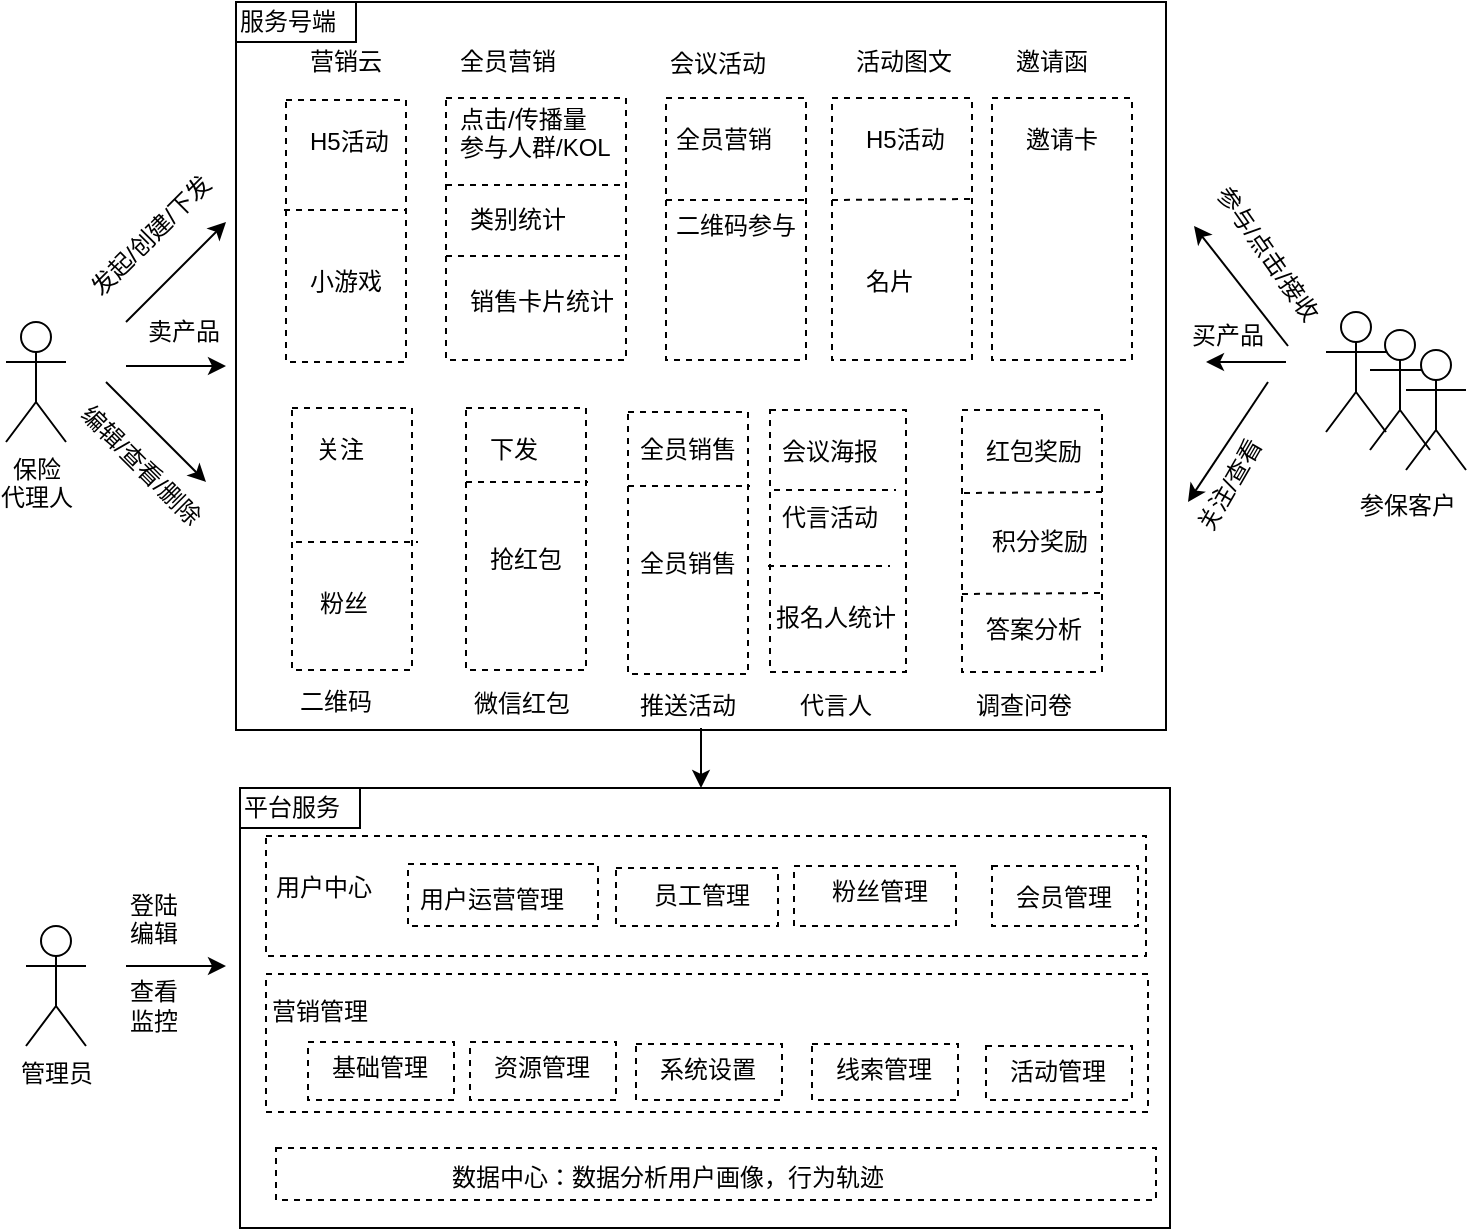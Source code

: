 <mxfile version="10.9.7" type="github"><diagram id="Phf_W5QGnm2jn7IWEHuX" name="Page-1"><mxGraphModel dx="868" dy="401" grid="1" gridSize="10" guides="1" tooltips="1" connect="1" arrows="1" fold="1" page="1" pageScale="1" pageWidth="827" pageHeight="1169" math="0" shadow="0"><root><mxCell id="0"/><mxCell id="1" parent="0"/><mxCell id="yISy82e1ea1U9G-WtlEd-137" value="" style="rounded=0;whiteSpace=wrap;html=1;fillColor=#ffffff;fontColor=#EA6B66;" vertex="1" parent="1"><mxGeometry x="127" y="453" width="465" height="220" as="geometry"/></mxCell><mxCell id="yISy82e1ea1U9G-WtlEd-131" value="" style="rounded=0;whiteSpace=wrap;html=1;strokeColor=#000000;fillColor=#ffffff;fontColor=#000000;dashed=1;" vertex="1" parent="1"><mxGeometry x="140" y="546" width="441" height="69" as="geometry"/></mxCell><mxCell id="yISy82e1ea1U9G-WtlEd-129" value="" style="rounded=0;whiteSpace=wrap;html=1;strokeColor=#000000;fillColor=#ffffff;fontColor=#000000;dashed=1;" vertex="1" parent="1"><mxGeometry x="140" y="477" width="440" height="60" as="geometry"/></mxCell><mxCell id="yISy82e1ea1U9G-WtlEd-102" value="" style="shape=umlActor;verticalLabelPosition=bottom;labelBackgroundColor=#ffffff;verticalAlign=top;html=1;outlineConnect=0;" vertex="1" parent="1"><mxGeometry x="692" y="224" width="30" height="60" as="geometry"/></mxCell><mxCell id="yISy82e1ea1U9G-WtlEd-89" value="" style="rounded=0;whiteSpace=wrap;html=1;fillColor=#ffffff;fontColor=#EA6B66;" vertex="1" parent="1"><mxGeometry x="125" y="60" width="465" height="364" as="geometry"/></mxCell><mxCell id="yISy82e1ea1U9G-WtlEd-32" value="" style="rounded=0;whiteSpace=wrap;html=1;dashed=1;fillColor=#ffffff;" vertex="1" parent="1"><mxGeometry x="423" y="108" width="70" height="131" as="geometry"/></mxCell><mxCell id="yISy82e1ea1U9G-WtlEd-29" value="" style="rounded=0;whiteSpace=wrap;html=1;dashed=1;fillColor=#ffffff;" vertex="1" parent="1"><mxGeometry x="230" y="108" width="90" height="131" as="geometry"/></mxCell><mxCell id="yISy82e1ea1U9G-WtlEd-26" value="" style="rounded=0;whiteSpace=wrap;html=1;dashed=1;fillColor=#ffffff;" vertex="1" parent="1"><mxGeometry x="150" y="109" width="60" height="131" as="geometry"/></mxCell><mxCell id="yISy82e1ea1U9G-WtlEd-1" value="保险&lt;br&gt;代理人" style="shape=umlActor;verticalLabelPosition=bottom;labelBackgroundColor=#ffffff;verticalAlign=top;html=1;outlineConnect=0;" vertex="1" parent="1"><mxGeometry x="10" y="220" width="30" height="60" as="geometry"/></mxCell><mxCell id="yISy82e1ea1U9G-WtlEd-2" value="" style="shape=umlActor;verticalLabelPosition=bottom;labelBackgroundColor=#ffffff;verticalAlign=top;html=1;outlineConnect=0;" vertex="1" parent="1"><mxGeometry x="670" y="215" width="30" height="60" as="geometry"/></mxCell><mxCell id="yISy82e1ea1U9G-WtlEd-4" value="营销云" style="text;html=1;resizable=0;points=[];autosize=1;align=left;verticalAlign=top;spacingTop=-4;" vertex="1" parent="1"><mxGeometry x="160" y="80" width="50" height="20" as="geometry"/></mxCell><mxCell id="yISy82e1ea1U9G-WtlEd-5" value="H5活动" style="text;html=1;resizable=0;points=[];autosize=1;align=left;verticalAlign=top;spacingTop=-4;" vertex="1" parent="1"><mxGeometry x="160" y="120" width="50" height="20" as="geometry"/></mxCell><mxCell id="yISy82e1ea1U9G-WtlEd-6" value="小游戏&lt;br&gt;" style="text;html=1;resizable=0;points=[];autosize=1;align=left;verticalAlign=top;spacingTop=-4;" vertex="1" parent="1"><mxGeometry x="160" y="190" width="50" height="20" as="geometry"/></mxCell><mxCell id="yISy82e1ea1U9G-WtlEd-11" value="" style="endArrow=none;dashed=1;html=1;" edge="1" parent="1"><mxGeometry width="50" height="50" relative="1" as="geometry"><mxPoint x="149" y="164" as="sourcePoint"/><mxPoint x="210" y="164" as="targetPoint"/></mxGeometry></mxCell><mxCell id="yISy82e1ea1U9G-WtlEd-15" value="点击/传播量&lt;br&gt;参与人群/KOL" style="text;html=1;resizable=0;points=[];autosize=1;align=left;verticalAlign=top;spacingTop=-4;" vertex="1" parent="1"><mxGeometry x="235" y="109" width="90" height="30" as="geometry"/></mxCell><mxCell id="yISy82e1ea1U9G-WtlEd-17" value="类别统计" style="text;html=1;resizable=0;points=[];autosize=1;align=left;verticalAlign=top;spacingTop=-4;" vertex="1" parent="1"><mxGeometry x="240" y="159" width="60" height="20" as="geometry"/></mxCell><mxCell id="yISy82e1ea1U9G-WtlEd-18" value="销售卡片统计" style="text;html=1;resizable=0;points=[];autosize=1;align=left;verticalAlign=top;spacingTop=-4;" vertex="1" parent="1"><mxGeometry x="240" y="200" width="90" height="20" as="geometry"/></mxCell><mxCell id="yISy82e1ea1U9G-WtlEd-19" value="" style="endArrow=none;dashed=1;html=1;" edge="1" parent="1"><mxGeometry width="50" height="50" relative="1" as="geometry"><mxPoint x="230" y="187" as="sourcePoint"/><mxPoint x="320" y="187" as="targetPoint"/></mxGeometry></mxCell><mxCell id="yISy82e1ea1U9G-WtlEd-20" value="活动图文" style="text;html=1;resizable=0;points=[];autosize=1;align=left;verticalAlign=top;spacingTop=-4;" vertex="1" parent="1"><mxGeometry x="433" y="80" width="60" height="20" as="geometry"/></mxCell><mxCell id="yISy82e1ea1U9G-WtlEd-21" value="" style="endArrow=none;dashed=1;html=1;" edge="1" parent="1"><mxGeometry width="50" height="50" relative="1" as="geometry"><mxPoint x="423" y="159" as="sourcePoint"/><mxPoint x="493" y="158.5" as="targetPoint"/></mxGeometry></mxCell><mxCell id="yISy82e1ea1U9G-WtlEd-22" value="H5活动" style="text;html=1;resizable=0;points=[];autosize=1;align=left;verticalAlign=top;spacingTop=-4;" vertex="1" parent="1"><mxGeometry x="438" y="119" width="50" height="20" as="geometry"/></mxCell><mxCell id="yISy82e1ea1U9G-WtlEd-23" value="名片" style="text;html=1;resizable=0;points=[];autosize=1;align=left;verticalAlign=top;spacingTop=-4;" vertex="1" parent="1"><mxGeometry x="438" y="190" width="40" height="20" as="geometry"/></mxCell><mxCell id="yISy82e1ea1U9G-WtlEd-25" value="会议活动" style="text;html=1;resizable=0;points=[];autosize=1;align=left;verticalAlign=top;spacingTop=-4;" vertex="1" parent="1"><mxGeometry x="340" y="81" width="60" height="20" as="geometry"/></mxCell><mxCell id="yISy82e1ea1U9G-WtlEd-30" value="" style="endArrow=none;dashed=1;html=1;" edge="1" parent="1"><mxGeometry width="50" height="50" relative="1" as="geometry"><mxPoint x="230" y="151.5" as="sourcePoint"/><mxPoint x="320" y="151.5" as="targetPoint"/></mxGeometry></mxCell><mxCell id="yISy82e1ea1U9G-WtlEd-31" value="全员营销" style="text;html=1;resizable=0;points=[];autosize=1;align=left;verticalAlign=top;spacingTop=-4;" vertex="1" parent="1"><mxGeometry x="235" y="80" width="60" height="20" as="geometry"/></mxCell><mxCell id="yISy82e1ea1U9G-WtlEd-34" value="" style="rounded=0;whiteSpace=wrap;html=1;dashed=1;fillColor=#ffffff;" vertex="1" parent="1"><mxGeometry x="340" y="108" width="70" height="131" as="geometry"/></mxCell><mxCell id="yISy82e1ea1U9G-WtlEd-28" value="全员营销&lt;br&gt;&lt;br&gt;&lt;br&gt;二维码参与" style="text;html=1;resizable=0;points=[];autosize=1;align=left;verticalAlign=top;spacingTop=-4;" vertex="1" parent="1"><mxGeometry x="343" y="119" width="80" height="60" as="geometry"/></mxCell><mxCell id="yISy82e1ea1U9G-WtlEd-35" value="" style="rounded=0;whiteSpace=wrap;html=1;dashed=1;fillColor=#ffffff;" vertex="1" parent="1"><mxGeometry x="503" y="108" width="70" height="131" as="geometry"/></mxCell><mxCell id="yISy82e1ea1U9G-WtlEd-36" value="邀请函" style="text;html=1;resizable=0;points=[];autosize=1;align=left;verticalAlign=top;spacingTop=-4;" vertex="1" parent="1"><mxGeometry x="513" y="80" width="50" height="20" as="geometry"/></mxCell><mxCell id="yISy82e1ea1U9G-WtlEd-38" value="邀请卡" style="text;html=1;resizable=0;points=[];autosize=1;align=left;verticalAlign=top;spacingTop=-4;" vertex="1" parent="1"><mxGeometry x="518" y="119" width="50" height="20" as="geometry"/></mxCell><mxCell id="yISy82e1ea1U9G-WtlEd-40" value="" style="rounded=0;whiteSpace=wrap;html=1;dashed=1;fillColor=#ffffff;" vertex="1" parent="1"><mxGeometry x="488" y="264" width="70" height="131" as="geometry"/></mxCell><mxCell id="yISy82e1ea1U9G-WtlEd-41" value="调查问卷" style="text;html=1;resizable=0;points=[];autosize=1;align=left;verticalAlign=bottom;spacingTop=-4;horizontal=1;fontStyle=0" vertex="1" parent="1"><mxGeometry x="493" y="401" width="60" height="20" as="geometry"/></mxCell><mxCell id="yISy82e1ea1U9G-WtlEd-42" value="红包奖励" style="text;html=1;resizable=0;points=[];autosize=1;align=left;verticalAlign=top;spacingTop=-4;" vertex="1" parent="1"><mxGeometry x="498" y="275" width="60" height="20" as="geometry"/></mxCell><mxCell id="yISy82e1ea1U9G-WtlEd-43" value="" style="endArrow=none;dashed=1;html=1;" edge="1" parent="1"><mxGeometry width="50" height="50" relative="1" as="geometry"><mxPoint x="489" y="305.5" as="sourcePoint"/><mxPoint x="559" y="305" as="targetPoint"/></mxGeometry></mxCell><mxCell id="yISy82e1ea1U9G-WtlEd-44" value="积分奖励" style="text;html=1;resizable=0;points=[];autosize=1;align=left;verticalAlign=top;spacingTop=-4;" vertex="1" parent="1"><mxGeometry x="501" y="319.5" width="60" height="20" as="geometry"/></mxCell><mxCell id="yISy82e1ea1U9G-WtlEd-45" value="" style="endArrow=none;dashed=1;html=1;" edge="1" parent="1"><mxGeometry width="50" height="50" relative="1" as="geometry"><mxPoint x="488" y="356" as="sourcePoint"/><mxPoint x="558" y="355.5" as="targetPoint"/></mxGeometry></mxCell><mxCell id="yISy82e1ea1U9G-WtlEd-46" value="答案分析" style="text;html=1;resizable=0;points=[];autosize=1;align=left;verticalAlign=top;spacingTop=-4;" vertex="1" parent="1"><mxGeometry x="498" y="364" width="60" height="20" as="geometry"/></mxCell><mxCell id="yISy82e1ea1U9G-WtlEd-52" value="" style="rounded=0;whiteSpace=wrap;html=1;dashed=1;fillColor=#ffffff;" vertex="1" parent="1"><mxGeometry x="153" y="263" width="60" height="131" as="geometry"/></mxCell><mxCell id="yISy82e1ea1U9G-WtlEd-54" value="关注" style="text;html=1;resizable=0;points=[];autosize=1;align=left;verticalAlign=top;spacingTop=-4;" vertex="1" parent="1"><mxGeometry x="163" y="274" width="40" height="20" as="geometry"/></mxCell><mxCell id="yISy82e1ea1U9G-WtlEd-57" value="二维码" style="text;html=1;resizable=0;points=[];autosize=1;align=left;verticalAlign=bottom;spacingTop=-4;horizontal=1;fontStyle=0" vertex="1" parent="1"><mxGeometry x="155" y="399" width="50" height="20" as="geometry"/></mxCell><mxCell id="yISy82e1ea1U9G-WtlEd-62" value="" style="rounded=0;whiteSpace=wrap;html=1;dashed=1;fillColor=#ffffff;" vertex="1" parent="1"><mxGeometry x="240" y="263" width="60" height="131" as="geometry"/></mxCell><mxCell id="yISy82e1ea1U9G-WtlEd-63" value="下发" style="text;html=1;resizable=0;points=[];autosize=1;align=left;verticalAlign=top;spacingTop=-4;" vertex="1" parent="1"><mxGeometry x="250" y="274" width="40" height="20" as="geometry"/></mxCell><mxCell id="yISy82e1ea1U9G-WtlEd-64" value="微信红包" style="text;html=1;resizable=0;points=[];autosize=1;align=left;verticalAlign=bottom;spacingTop=-4;horizontal=1;fontStyle=0" vertex="1" parent="1"><mxGeometry x="242" y="400" width="60" height="20" as="geometry"/></mxCell><mxCell id="yISy82e1ea1U9G-WtlEd-65" value="" style="endArrow=none;dashed=1;html=1;" edge="1" parent="1"><mxGeometry width="50" height="50" relative="1" as="geometry"><mxPoint x="240" y="300" as="sourcePoint"/><mxPoint x="301" y="300" as="targetPoint"/></mxGeometry></mxCell><mxCell id="yISy82e1ea1U9G-WtlEd-66" value="抢红包" style="text;html=1;resizable=0;points=[];autosize=1;align=left;verticalAlign=top;spacingTop=-4;" vertex="1" parent="1"><mxGeometry x="250" y="328.5" width="50" height="20" as="geometry"/></mxCell><mxCell id="yISy82e1ea1U9G-WtlEd-72" value="" style="rounded=0;whiteSpace=wrap;html=1;dashed=1;fillColor=#ffffff;" vertex="1" parent="1"><mxGeometry x="321" y="265" width="60" height="131" as="geometry"/></mxCell><mxCell id="yISy82e1ea1U9G-WtlEd-73" value="全员销售" style="text;html=1;resizable=0;points=[];autosize=1;align=left;verticalAlign=top;spacingTop=-4;" vertex="1" parent="1"><mxGeometry x="325" y="274" width="60" height="20" as="geometry"/></mxCell><mxCell id="yISy82e1ea1U9G-WtlEd-74" value="" style="endArrow=none;dashed=1;html=1;" edge="1" parent="1"><mxGeometry width="50" height="50" relative="1" as="geometry"><mxPoint x="321" y="302" as="sourcePoint"/><mxPoint x="382" y="302" as="targetPoint"/></mxGeometry></mxCell><mxCell id="yISy82e1ea1U9G-WtlEd-75" value="全员销售" style="text;html=1;resizable=0;points=[];autosize=1;align=left;verticalAlign=top;spacingTop=-4;" vertex="1" parent="1"><mxGeometry x="325" y="330.5" width="60" height="20" as="geometry"/></mxCell><mxCell id="yISy82e1ea1U9G-WtlEd-76" value="推送活动" style="text;html=1;resizable=0;points=[];autosize=1;align=left;verticalAlign=bottom;spacingTop=-4;horizontal=1;fontStyle=0" vertex="1" parent="1"><mxGeometry x="325" y="401" width="60" height="20" as="geometry"/></mxCell><mxCell id="yISy82e1ea1U9G-WtlEd-77" value="" style="rounded=0;whiteSpace=wrap;html=1;dashed=1;fillColor=#ffffff;" vertex="1" parent="1"><mxGeometry x="392" y="264" width="68" height="131" as="geometry"/></mxCell><mxCell id="yISy82e1ea1U9G-WtlEd-78" value="会议海报" style="text;html=1;resizable=0;points=[];autosize=1;align=left;verticalAlign=top;spacingTop=-4;" vertex="1" parent="1"><mxGeometry x="396" y="275" width="60" height="20" as="geometry"/></mxCell><mxCell id="yISy82e1ea1U9G-WtlEd-79" value="代言人" style="text;html=1;resizable=0;points=[];autosize=1;align=left;verticalAlign=bottom;spacingTop=-4;horizontal=1;fontStyle=0" vertex="1" parent="1"><mxGeometry x="405" y="401" width="50" height="20" as="geometry"/></mxCell><mxCell id="yISy82e1ea1U9G-WtlEd-82" value="" style="endArrow=none;dashed=1;html=1;" edge="1" parent="1"><mxGeometry width="50" height="50" relative="1" as="geometry"><mxPoint x="394" y="304" as="sourcePoint"/><mxPoint x="455" y="304" as="targetPoint"/></mxGeometry></mxCell><mxCell id="yISy82e1ea1U9G-WtlEd-83" value="代言活动" style="text;html=1;resizable=0;points=[];autosize=1;align=left;verticalAlign=top;spacingTop=-4;" vertex="1" parent="1"><mxGeometry x="396" y="308" width="60" height="20" as="geometry"/></mxCell><mxCell id="yISy82e1ea1U9G-WtlEd-84" value="" style="endArrow=none;dashed=1;html=1;" edge="1" parent="1"><mxGeometry width="50" height="50" relative="1" as="geometry"><mxPoint x="391" y="342" as="sourcePoint"/><mxPoint x="452" y="342" as="targetPoint"/></mxGeometry></mxCell><mxCell id="yISy82e1ea1U9G-WtlEd-85" value="报名人统计" style="text;html=1;resizable=0;points=[];autosize=1;align=left;verticalAlign=top;spacingTop=-4;" vertex="1" parent="1"><mxGeometry x="393" y="358" width="80" height="20" as="geometry"/></mxCell><mxCell id="yISy82e1ea1U9G-WtlEd-86" value="" style="endArrow=none;dashed=1;html=1;" edge="1" parent="1"><mxGeometry width="50" height="50" relative="1" as="geometry"><mxPoint x="340" y="159" as="sourcePoint"/><mxPoint x="410" y="159" as="targetPoint"/></mxGeometry></mxCell><mxCell id="yISy82e1ea1U9G-WtlEd-90" value="" style="endArrow=classic;html=1;" edge="1" parent="1"><mxGeometry width="50" height="50" relative="1" as="geometry"><mxPoint x="70" y="220" as="sourcePoint"/><mxPoint x="120" y="170" as="targetPoint"/></mxGeometry></mxCell><mxCell id="yISy82e1ea1U9G-WtlEd-91" value="发起/创建/下发" style="text;html=1;resizable=0;points=[];autosize=1;align=left;verticalAlign=top;spacingTop=-4;rotation=-45;" vertex="1" parent="1"><mxGeometry x="40" y="164.5" width="90" height="20" as="geometry"/></mxCell><mxCell id="yISy82e1ea1U9G-WtlEd-92" value="" style="endArrow=classic;html=1;" edge="1" parent="1"><mxGeometry width="50" height="50" relative="1" as="geometry"><mxPoint x="60" y="250" as="sourcePoint"/><mxPoint x="110" y="300" as="targetPoint"/></mxGeometry></mxCell><mxCell id="yISy82e1ea1U9G-WtlEd-93" value="编辑/查看/删除" style="text;html=1;resizable=0;points=[];autosize=1;align=left;verticalAlign=top;spacingTop=-4;rotation=45;" vertex="1" parent="1"><mxGeometry x="35" y="284" width="90" height="20" as="geometry"/></mxCell><mxCell id="yISy82e1ea1U9G-WtlEd-94" value="" style="endArrow=classic;html=1;" edge="1" parent="1"><mxGeometry width="50" height="50" relative="1" as="geometry"><mxPoint x="651" y="232" as="sourcePoint"/><mxPoint x="604" y="172" as="targetPoint"/></mxGeometry></mxCell><mxCell id="yISy82e1ea1U9G-WtlEd-95" value="参与/点击/接收" style="text;html=1;resizable=0;points=[];autosize=1;align=left;verticalAlign=top;spacingTop=-4;rotation=55;" vertex="1" parent="1"><mxGeometry x="598" y="179" width="90" height="20" as="geometry"/></mxCell><mxCell id="yISy82e1ea1U9G-WtlEd-96" value="" style="endArrow=classic;html=1;" edge="1" parent="1"><mxGeometry width="50" height="50" relative="1" as="geometry"><mxPoint x="641" y="250" as="sourcePoint"/><mxPoint x="601" y="310" as="targetPoint"/></mxGeometry></mxCell><mxCell id="yISy82e1ea1U9G-WtlEd-97" value="关注/查看" style="text;html=1;resizable=0;points=[];autosize=1;align=left;verticalAlign=top;spacingTop=-4;rotation=-60;" vertex="1" parent="1"><mxGeometry x="591" y="285" width="70" height="20" as="geometry"/></mxCell><mxCell id="yISy82e1ea1U9G-WtlEd-98" value="" style="endArrow=none;dashed=1;html=1;" edge="1" parent="1"><mxGeometry width="50" height="50" relative="1" as="geometry"><mxPoint x="155" y="330" as="sourcePoint"/><mxPoint x="216" y="330" as="targetPoint"/></mxGeometry></mxCell><mxCell id="yISy82e1ea1U9G-WtlEd-99" value="粉丝" style="text;html=1;resizable=0;points=[];autosize=1;align=left;verticalAlign=top;spacingTop=-4;" vertex="1" parent="1"><mxGeometry x="165" y="350.5" width="40" height="20" as="geometry"/></mxCell><mxCell id="yISy82e1ea1U9G-WtlEd-105" value="" style="shape=umlActor;verticalLabelPosition=bottom;labelBackgroundColor=#ffffff;verticalAlign=top;html=1;outlineConnect=0;" vertex="1" parent="1"><mxGeometry x="710" y="234" width="30" height="60" as="geometry"/></mxCell><mxCell id="yISy82e1ea1U9G-WtlEd-108" value="参保客户" style="text;html=1;resizable=0;points=[];autosize=1;align=left;verticalAlign=top;spacingTop=-4;" vertex="1" parent="1"><mxGeometry x="685" y="302" width="60" height="20" as="geometry"/></mxCell><mxCell id="yISy82e1ea1U9G-WtlEd-109" value="" style="rounded=0;whiteSpace=wrap;html=1;fillColor=#ffffff;fontColor=#000000;dashed=1;" vertex="1" parent="1"><mxGeometry x="211" y="491" width="95" height="31" as="geometry"/></mxCell><mxCell id="yISy82e1ea1U9G-WtlEd-110" value="用户运营管理" style="text;html=1;resizable=0;points=[];autosize=1;align=left;verticalAlign=top;spacingTop=-4;fontColor=#000000;dashed=1;" vertex="1" parent="1"><mxGeometry x="215" y="499" width="90" height="20" as="geometry"/></mxCell><mxCell id="yISy82e1ea1U9G-WtlEd-111" value="" style="rounded=0;whiteSpace=wrap;html=1;fillColor=#ffffff;fontColor=#000000;dashed=1;" vertex="1" parent="1"><mxGeometry x="315" y="493" width="81" height="29" as="geometry"/></mxCell><mxCell id="yISy82e1ea1U9G-WtlEd-112" value="员工管理" style="text;html=1;resizable=0;points=[];autosize=1;align=left;verticalAlign=top;spacingTop=-4;fontColor=#000000;dashed=1;" vertex="1" parent="1"><mxGeometry x="332" y="497" width="60" height="20" as="geometry"/></mxCell><mxCell id="yISy82e1ea1U9G-WtlEd-113" value="" style="rounded=0;whiteSpace=wrap;html=1;fillColor=#ffffff;fontColor=#000000;dashed=1;" vertex="1" parent="1"><mxGeometry x="404" y="492" width="81" height="30" as="geometry"/></mxCell><mxCell id="yISy82e1ea1U9G-WtlEd-114" value="粉丝管理" style="text;html=1;resizable=0;points=[];autosize=1;align=left;verticalAlign=top;spacingTop=-4;fontColor=#000000;dashed=1;" vertex="1" parent="1"><mxGeometry x="421" y="495" width="60" height="20" as="geometry"/></mxCell><mxCell id="yISy82e1ea1U9G-WtlEd-115" value="服务号端" style="text;html=1;resizable=0;points=[];autosize=1;align=left;verticalAlign=top;spacingTop=-4;strokeColor=#000000;" vertex="1" parent="1"><mxGeometry x="125" y="60" width="60" height="20" as="geometry"/></mxCell><mxCell id="yISy82e1ea1U9G-WtlEd-116" value="" style="rounded=0;whiteSpace=wrap;html=1;fillColor=#ffffff;fontColor=#000000;dashed=1;" vertex="1" parent="1"><mxGeometry x="503" y="492" width="73" height="30" as="geometry"/></mxCell><mxCell id="yISy82e1ea1U9G-WtlEd-117" value="会员管理" style="text;html=1;resizable=0;points=[];autosize=1;align=left;verticalAlign=top;spacingTop=-4;fontColor=#000000;dashed=1;" vertex="1" parent="1"><mxGeometry x="513" y="498" width="60" height="20" as="geometry"/></mxCell><mxCell id="yISy82e1ea1U9G-WtlEd-118" value="" style="rounded=0;whiteSpace=wrap;html=1;fillColor=#ffffff;fontColor=#000000;dashed=1;" vertex="1" parent="1"><mxGeometry x="500" y="582" width="73" height="27" as="geometry"/></mxCell><mxCell id="yISy82e1ea1U9G-WtlEd-119" value="活动管理" style="text;html=1;resizable=0;points=[];autosize=1;align=left;verticalAlign=top;spacingTop=-4;fontColor=#000000;dashed=1;" vertex="1" parent="1"><mxGeometry x="510" y="585" width="60" height="20" as="geometry"/></mxCell><mxCell id="yISy82e1ea1U9G-WtlEd-120" value="" style="rounded=0;whiteSpace=wrap;html=1;fillColor=#ffffff;fontColor=#000000;dashed=1;" vertex="1" parent="1"><mxGeometry x="161" y="580" width="73" height="29" as="geometry"/></mxCell><mxCell id="yISy82e1ea1U9G-WtlEd-121" value="基础管理" style="text;html=1;resizable=0;points=[];autosize=1;align=left;verticalAlign=top;spacingTop=-4;fontColor=#000000;dashed=1;" vertex="1" parent="1"><mxGeometry x="171" y="583" width="60" height="20" as="geometry"/></mxCell><mxCell id="yISy82e1ea1U9G-WtlEd-122" value="" style="rounded=0;whiteSpace=wrap;html=1;fillColor=#ffffff;fontColor=#000000;dashed=1;" vertex="1" parent="1"><mxGeometry x="242" y="580" width="73" height="29" as="geometry"/></mxCell><mxCell id="yISy82e1ea1U9G-WtlEd-123" value="资源管理" style="text;html=1;resizable=0;points=[];autosize=1;align=left;verticalAlign=top;spacingTop=-4;fontColor=#000000;dashed=1;" vertex="1" parent="1"><mxGeometry x="252" y="583" width="60" height="20" as="geometry"/></mxCell><mxCell id="yISy82e1ea1U9G-WtlEd-124" value="" style="rounded=0;whiteSpace=wrap;html=1;fillColor=#ffffff;fontColor=#000000;dashed=1;" vertex="1" parent="1"><mxGeometry x="325" y="581" width="73" height="28" as="geometry"/></mxCell><mxCell id="yISy82e1ea1U9G-WtlEd-125" value="系统设置" style="text;html=1;resizable=0;points=[];autosize=1;align=left;verticalAlign=top;spacingTop=-4;fontColor=#000000;dashed=1;" vertex="1" parent="1"><mxGeometry x="335" y="584" width="60" height="20" as="geometry"/></mxCell><mxCell id="yISy82e1ea1U9G-WtlEd-127" value="" style="rounded=0;whiteSpace=wrap;html=1;fillColor=#ffffff;fontColor=#000000;dashed=1;" vertex="1" parent="1"><mxGeometry x="413" y="581" width="73" height="28" as="geometry"/></mxCell><mxCell id="yISy82e1ea1U9G-WtlEd-128" value="线索管理" style="text;html=1;resizable=0;points=[];autosize=1;align=left;verticalAlign=top;spacingTop=-4;fontColor=#000000;dashed=1;" vertex="1" parent="1"><mxGeometry x="423" y="584" width="60" height="20" as="geometry"/></mxCell><mxCell id="yISy82e1ea1U9G-WtlEd-130" value="用户中心" style="text;html=1;resizable=0;points=[];autosize=1;align=left;verticalAlign=top;spacingTop=-4;strokeColor=#FFFFFF;dashed=1;" vertex="1" parent="1"><mxGeometry x="143" y="493" width="60" height="20" as="geometry"/></mxCell><mxCell id="yISy82e1ea1U9G-WtlEd-132" value="营销管理" style="text;html=1;resizable=0;points=[];autosize=1;align=left;verticalAlign=top;spacingTop=-4;strokeColor=#FFFFFF;dashed=1;" vertex="1" parent="1"><mxGeometry x="141" y="555" width="60" height="20" as="geometry"/></mxCell><mxCell id="yISy82e1ea1U9G-WtlEd-138" value="平台服务" style="text;html=1;resizable=0;points=[];autosize=1;align=left;verticalAlign=top;spacingTop=-4;strokeColor=#000000;" vertex="1" parent="1"><mxGeometry x="127" y="453" width="60" height="20" as="geometry"/></mxCell><mxCell id="yISy82e1ea1U9G-WtlEd-140" value="" style="rounded=0;whiteSpace=wrap;html=1;strokeColor=#000000;fillColor=#ffffff;fontColor=#000000;dashed=1;" vertex="1" parent="1"><mxGeometry x="145" y="633" width="440" height="26" as="geometry"/></mxCell><mxCell id="yISy82e1ea1U9G-WtlEd-141" value="数据中心：数据分析用户画像，行为轨迹" style="text;html=1;resizable=0;points=[];autosize=1;align=left;verticalAlign=top;spacingTop=-4;fontColor=#000000;" vertex="1" parent="1"><mxGeometry x="231" y="638" width="230" height="20" as="geometry"/></mxCell><mxCell id="yISy82e1ea1U9G-WtlEd-143" value="" style="endArrow=classic;html=1;fontColor=#000000;" edge="1" parent="1"><mxGeometry width="50" height="50" relative="1" as="geometry"><mxPoint x="357.5" y="423" as="sourcePoint"/><mxPoint x="357.5" y="453" as="targetPoint"/></mxGeometry></mxCell><mxCell id="yISy82e1ea1U9G-WtlEd-145" value="管理员" style="shape=umlActor;verticalLabelPosition=bottom;labelBackgroundColor=#ffffff;verticalAlign=top;html=1;outlineConnect=0;" vertex="1" parent="1"><mxGeometry x="20" y="522" width="30" height="60" as="geometry"/></mxCell><mxCell id="yISy82e1ea1U9G-WtlEd-151" value="" style="endArrow=classic;html=1;" edge="1" parent="1"><mxGeometry width="50" height="50" relative="1" as="geometry"><mxPoint x="70" y="242" as="sourcePoint"/><mxPoint x="120" y="242" as="targetPoint"/></mxGeometry></mxCell><mxCell id="yISy82e1ea1U9G-WtlEd-152" value="卖产品" style="text;html=1;resizable=0;points=[];autosize=1;align=left;verticalAlign=top;spacingTop=-4;fontColor=#000000;" vertex="1" parent="1"><mxGeometry x="79" y="215" width="50" height="20" as="geometry"/></mxCell><mxCell id="yISy82e1ea1U9G-WtlEd-153" value="" style="endArrow=classic;html=1;" edge="1" parent="1"><mxGeometry width="50" height="50" relative="1" as="geometry"><mxPoint x="650" y="240" as="sourcePoint"/><mxPoint x="610" y="240" as="targetPoint"/></mxGeometry></mxCell><mxCell id="yISy82e1ea1U9G-WtlEd-154" value="买产品" style="text;html=1;resizable=0;points=[];autosize=1;align=left;verticalAlign=top;spacingTop=-4;fontColor=#000000;" vertex="1" parent="1"><mxGeometry x="601" y="217" width="50" height="20" as="geometry"/></mxCell><mxCell id="yISy82e1ea1U9G-WtlEd-155" value="" style="endArrow=classic;html=1;" edge="1" parent="1"><mxGeometry width="50" height="50" relative="1" as="geometry"><mxPoint x="70" y="542" as="sourcePoint"/><mxPoint x="120" y="542" as="targetPoint"/></mxGeometry></mxCell><mxCell id="yISy82e1ea1U9G-WtlEd-156" value="登陆&lt;br&gt;编辑&lt;br&gt;&lt;br&gt;查看&lt;br&gt;监控" style="text;html=1;resizable=0;points=[];autosize=1;align=left;verticalAlign=top;spacingTop=-4;fontColor=#000000;" vertex="1" parent="1"><mxGeometry x="70" y="502" width="40" height="70" as="geometry"/></mxCell></root></mxGraphModel></diagram></mxfile>